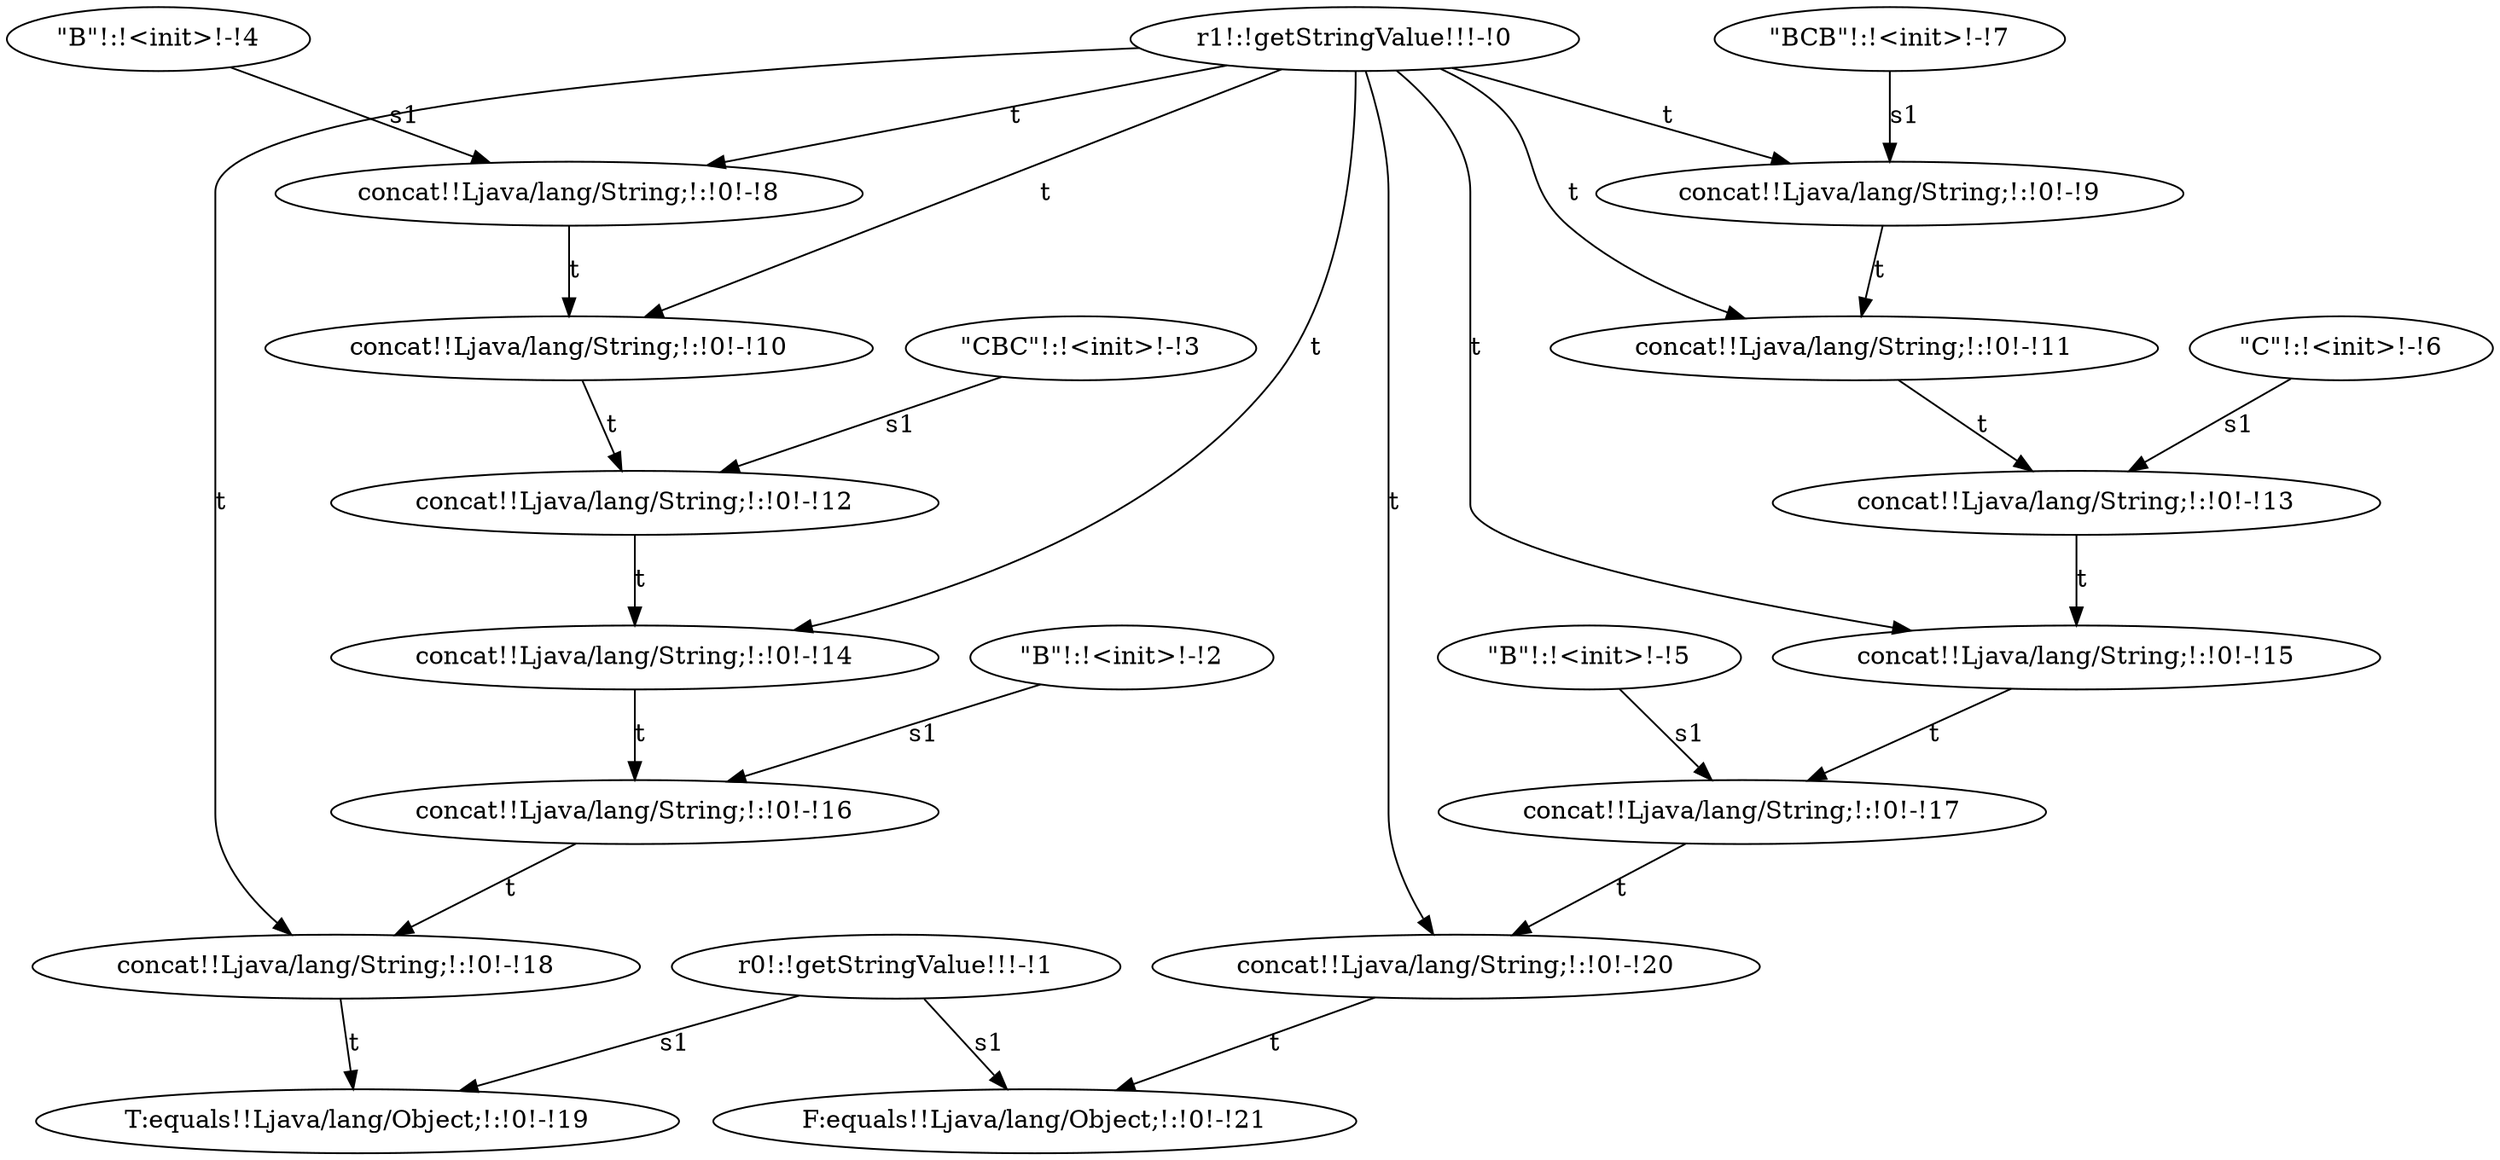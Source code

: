 digraph G {
  10 [ label="concat!!Ljava/lang/String;!:!0!-!10" ];
  0 [ label="r1!:!getStringValue!!!-!0" ];
  14 [ label="concat!!Ljava/lang/String;!:!0!-!14" ];
  7 [ label="\"BCB\"!:!<init>!-!7" ];
  8 [ label="concat!!Ljava/lang/String;!:!0!-!8" ];
  18 [ label="concat!!Ljava/lang/String;!:!0!-!18" ];
  2 [ label="\"B\"!:!<init>!-!2" ];
  3 [ label="\"CBC\"!:!<init>!-!3" ];
  19 [ label="T:equals!!Ljava/lang/Object;!:!0!-!19" ];
  12 [ label="concat!!Ljava/lang/String;!:!0!-!12" ];
  4 [ label="\"B\"!:!<init>!-!4" ];
  16 [ label="concat!!Ljava/lang/String;!:!0!-!16" ];
  9 [ label="concat!!Ljava/lang/String;!:!0!-!9" ];
  5 [ label="\"B\"!:!<init>!-!5" ];
  21 [ label="F:equals!!Ljava/lang/Object;!:!0!-!21" ];
  13 [ label="concat!!Ljava/lang/String;!:!0!-!13" ];
  1 [ label="r0!:!getStringValue!!!-!1" ];
  15 [ label="concat!!Ljava/lang/String;!:!0!-!15" ];
  11 [ label="concat!!Ljava/lang/String;!:!0!-!11" ];
  6 [ label="\"C\"!:!<init>!-!6" ];
  20 [ label="concat!!Ljava/lang/String;!:!0!-!20" ];
  17 [ label="concat!!Ljava/lang/String;!:!0!-!17" ];
  0 -> 18 [ label="t" ];
  16 -> 18 [ label="t" ];
  1 -> 19 [ label="s1" ];
  18 -> 19 [ label="t" ];
  0 -> 20 [ label="t" ];
  17 -> 20 [ label="t" ];
  1 -> 21 [ label="s1" ];
  20 -> 21 [ label="t" ];
  2 -> 16 [ label="s1" ];
  14 -> 16 [ label="t" ];
  0 -> 14 [ label="t" ];
  12 -> 14 [ label="t" ];
  3 -> 12 [ label="s1" ];
  10 -> 12 [ label="t" ];
  0 -> 10 [ label="t" ];
  8 -> 10 [ label="t" ];
  4 -> 8 [ label="s1" ];
  0 -> 8 [ label="t" ];
  5 -> 17 [ label="s1" ];
  15 -> 17 [ label="t" ];
  0 -> 15 [ label="t" ];
  13 -> 15 [ label="t" ];
  6 -> 13 [ label="s1" ];
  11 -> 13 [ label="t" ];
  0 -> 11 [ label="t" ];
  9 -> 11 [ label="t" ];
  7 -> 9 [ label="s1" ];
  0 -> 9 [ label="t" ];
}
